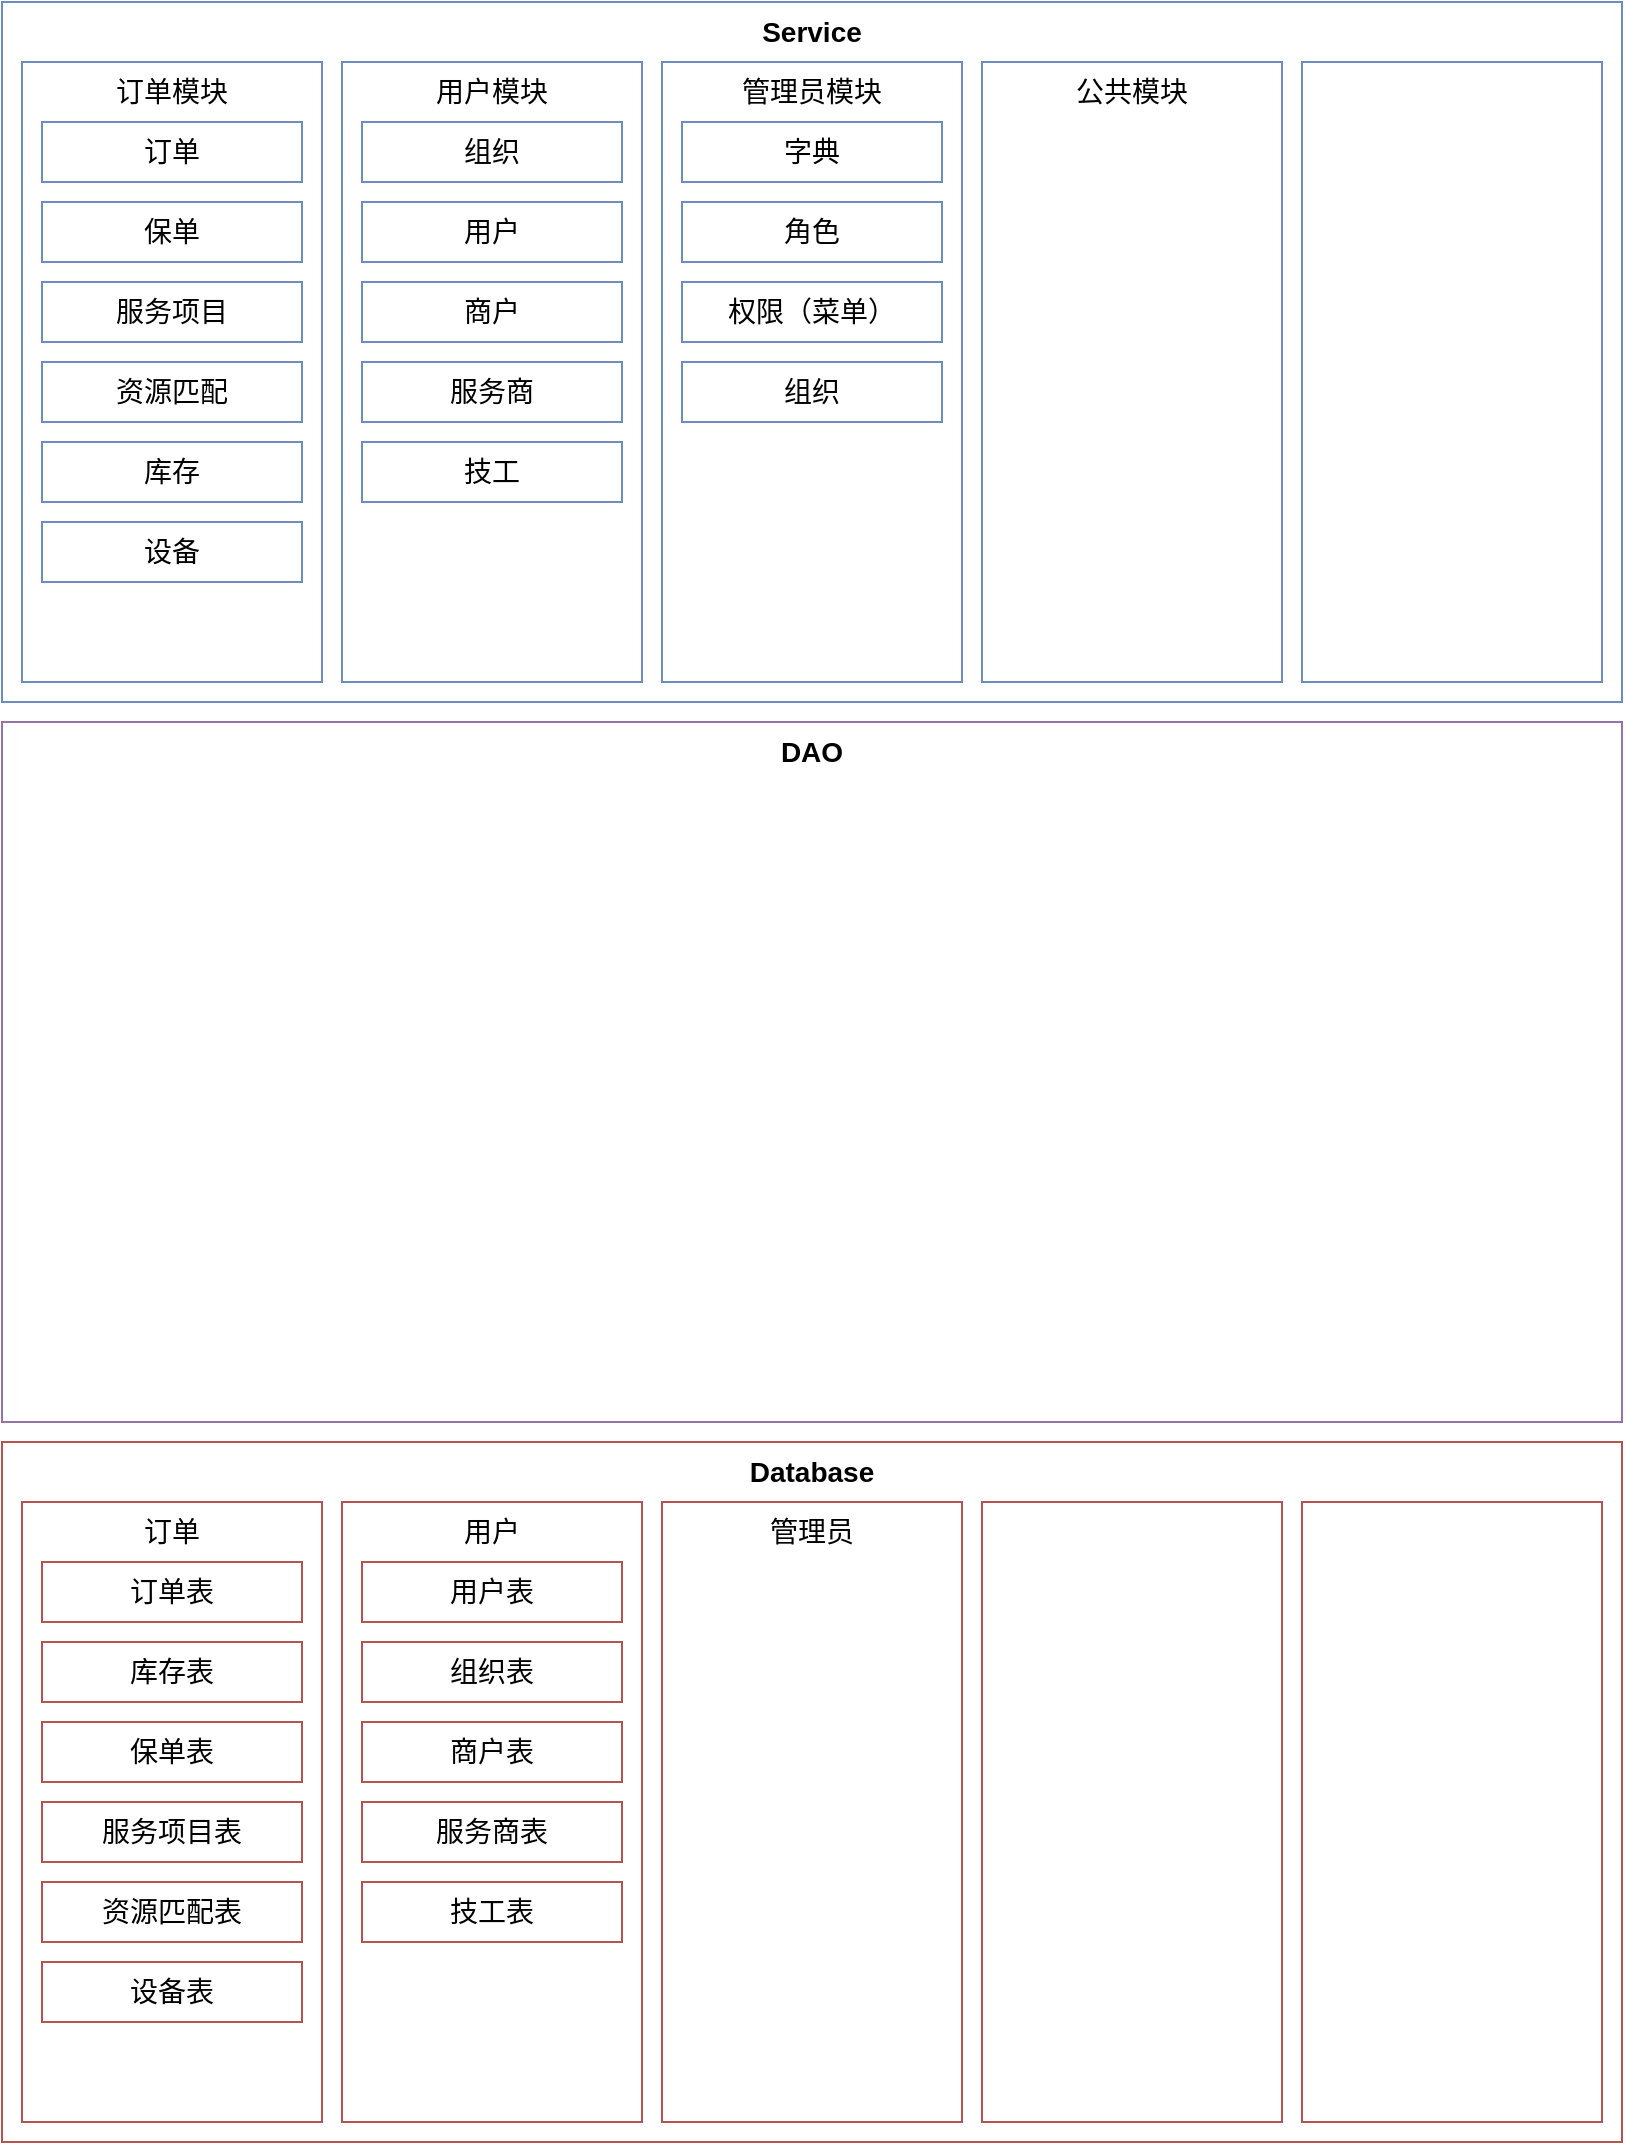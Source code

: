 <mxfile version="13.5.9" type="github">
  <diagram id="1bCNgV_drRjvz0shBA7y" name="Page-1">
    <mxGraphModel dx="1102" dy="563" grid="1" gridSize="10" guides="1" tooltips="1" connect="1" arrows="1" fold="1" page="1" pageScale="1" pageWidth="827" pageHeight="1169" math="0" shadow="0">
      <root>
        <mxCell id="0" />
        <mxCell id="1" parent="0" />
        <mxCell id="Akp1j36LhRfIPDxdq11B-5" value="Service" style="text;html=1;strokeColor=#6c8ebf;align=center;verticalAlign=top;whiteSpace=wrap;rounded=0;sketch=0;fontSize=14;fontStyle=1" vertex="1" parent="1">
          <mxGeometry x="10" y="10" width="810" height="350" as="geometry" />
        </mxCell>
        <mxCell id="Akp1j36LhRfIPDxdq11B-6" value="DAO" style="text;html=1;strokeColor=#9673a6;align=center;verticalAlign=top;whiteSpace=wrap;rounded=0;sketch=0;fontSize=14;fontStyle=1;" vertex="1" parent="1">
          <mxGeometry x="10" y="370" width="810" height="350" as="geometry" />
        </mxCell>
        <mxCell id="Akp1j36LhRfIPDxdq11B-8" value="Database" style="text;html=1;strokeColor=#b85450;align=center;verticalAlign=top;whiteSpace=wrap;rounded=0;sketch=0;fontSize=14;fontStyle=1;" vertex="1" parent="1">
          <mxGeometry x="10" y="730" width="810" height="350" as="geometry" />
        </mxCell>
        <mxCell id="Akp1j36LhRfIPDxdq11B-9" value="订单模块" style="rounded=0;whiteSpace=wrap;html=1;sketch=0;fontSize=14;align=center;strokeColor=#6c8ebf;labelPosition=center;verticalLabelPosition=middle;verticalAlign=top;fillColor=none;" vertex="1" parent="1">
          <mxGeometry x="20" y="40" width="150" height="310" as="geometry" />
        </mxCell>
        <mxCell id="Akp1j36LhRfIPDxdq11B-10" value="用户模块" style="rounded=0;whiteSpace=wrap;html=1;sketch=0;fontSize=14;align=center;strokeColor=#6c8ebf;labelPosition=center;verticalLabelPosition=middle;verticalAlign=top;fillColor=none;" vertex="1" parent="1">
          <mxGeometry x="180" y="40" width="150" height="310" as="geometry" />
        </mxCell>
        <mxCell id="Akp1j36LhRfIPDxdq11B-11" value="管理员模块" style="rounded=0;whiteSpace=wrap;html=1;sketch=0;fontSize=14;align=center;strokeColor=#6c8ebf;labelPosition=center;verticalLabelPosition=middle;verticalAlign=top;fillColor=none;" vertex="1" parent="1">
          <mxGeometry x="340" y="40" width="150" height="310" as="geometry" />
        </mxCell>
        <mxCell id="Akp1j36LhRfIPDxdq11B-12" value="公共模块" style="rounded=0;whiteSpace=wrap;html=1;sketch=0;fontSize=14;align=center;strokeColor=#6c8ebf;labelPosition=center;verticalLabelPosition=middle;verticalAlign=top;fillColor=none;" vertex="1" parent="1">
          <mxGeometry x="500" y="40" width="150" height="310" as="geometry" />
        </mxCell>
        <mxCell id="Akp1j36LhRfIPDxdq11B-13" value="" style="rounded=0;whiteSpace=wrap;html=1;sketch=0;fontSize=14;align=center;strokeColor=#6c8ebf;labelPosition=center;verticalLabelPosition=middle;verticalAlign=top;fillColor=none;" vertex="1" parent="1">
          <mxGeometry x="660" y="40" width="150" height="310" as="geometry" />
        </mxCell>
        <mxCell id="Akp1j36LhRfIPDxdq11B-14" value="订单" style="rounded=0;whiteSpace=wrap;html=1;sketch=0;fontSize=14;align=center;strokeColor=#6c8ebf;fillColor=none;" vertex="1" parent="1">
          <mxGeometry x="30" y="70" width="130" height="30" as="geometry" />
        </mxCell>
        <mxCell id="Akp1j36LhRfIPDxdq11B-15" value="保单" style="rounded=0;whiteSpace=wrap;html=1;sketch=0;fontSize=14;align=center;strokeColor=#6c8ebf;fillColor=none;" vertex="1" parent="1">
          <mxGeometry x="30" y="110" width="130" height="30" as="geometry" />
        </mxCell>
        <mxCell id="Akp1j36LhRfIPDxdq11B-16" value="服务项目" style="rounded=0;whiteSpace=wrap;html=1;sketch=0;fontSize=14;align=center;strokeColor=#6c8ebf;fillColor=none;" vertex="1" parent="1">
          <mxGeometry x="30" y="150" width="130" height="30" as="geometry" />
        </mxCell>
        <mxCell id="Akp1j36LhRfIPDxdq11B-17" value="资源匹配" style="rounded=0;whiteSpace=wrap;html=1;sketch=0;fontSize=14;align=center;strokeColor=#6c8ebf;fillColor=none;" vertex="1" parent="1">
          <mxGeometry x="30" y="190" width="130" height="30" as="geometry" />
        </mxCell>
        <mxCell id="Akp1j36LhRfIPDxdq11B-18" value="库存" style="rounded=0;whiteSpace=wrap;html=1;sketch=0;fontSize=14;align=center;strokeColor=#6c8ebf;fillColor=none;" vertex="1" parent="1">
          <mxGeometry x="30" y="230" width="130" height="30" as="geometry" />
        </mxCell>
        <mxCell id="Akp1j36LhRfIPDxdq11B-19" value="用户&lt;span style=&quot;color: rgba(0 , 0 , 0 , 0) ; font-family: monospace ; font-size: 0px&quot;&gt;%3CmxGraphModel%3E%3Croot%3E%3CmxCell%20id%3D%220%22%2F%3E%3CmxCell%20id%3D%221%22%20parent%3D%220%22%2F%3E%3CmxCell%20id%3D%222%22%20value%3D%22%E8%AE%A2%E5%8D%95%E7%AE%A1%E7%90%86%22%20style%3D%22rounded%3D0%3BwhiteSpace%3Dwrap%3Bhtml%3D1%3Bsketch%3D0%3BfontSize%3D14%3Balign%3Dcenter%3BstrokeColor%3D%236c8ebf%3BfillColor%3Dnone%3B%22%20vertex%3D%221%22%20parent%3D%221%22%3E%3CmxGeometry%20x%3D%2220%22%20y%3D%22120%22%20width%3D%22120%22%20height%3D%2230%22%20as%3D%22geometry%22%2F%3E%3C%2FmxCell%3E%3C%2Froot%3E%3C%2FmxGraphModel%3E&lt;/span&gt;" style="rounded=0;whiteSpace=wrap;html=1;sketch=0;fontSize=14;align=center;strokeColor=#6c8ebf;fillColor=none;" vertex="1" parent="1">
          <mxGeometry x="190" y="110" width="130" height="30" as="geometry" />
        </mxCell>
        <mxCell id="Akp1j36LhRfIPDxdq11B-20" value="商户" style="rounded=0;whiteSpace=wrap;html=1;sketch=0;fontSize=14;align=center;strokeColor=#6c8ebf;fillColor=none;" vertex="1" parent="1">
          <mxGeometry x="190" y="150" width="130" height="30" as="geometry" />
        </mxCell>
        <mxCell id="Akp1j36LhRfIPDxdq11B-21" value="服务商" style="rounded=0;whiteSpace=wrap;html=1;sketch=0;fontSize=14;align=center;strokeColor=#6c8ebf;fillColor=none;" vertex="1" parent="1">
          <mxGeometry x="190" y="190" width="130" height="30" as="geometry" />
        </mxCell>
        <mxCell id="Akp1j36LhRfIPDxdq11B-22" value="技工" style="rounded=0;whiteSpace=wrap;html=1;sketch=0;fontSize=14;align=center;strokeColor=#6c8ebf;fillColor=none;" vertex="1" parent="1">
          <mxGeometry x="190" y="230" width="130" height="30" as="geometry" />
        </mxCell>
        <mxCell id="Akp1j36LhRfIPDxdq11B-23" value="组织" style="rounded=0;whiteSpace=wrap;html=1;sketch=0;fontSize=14;align=center;strokeColor=#6c8ebf;fillColor=none;" vertex="1" parent="1">
          <mxGeometry x="190" y="70" width="130" height="30" as="geometry" />
        </mxCell>
        <mxCell id="Akp1j36LhRfIPDxdq11B-24" value="字典" style="rounded=0;whiteSpace=wrap;html=1;sketch=0;fontSize=14;align=center;strokeColor=#6c8ebf;fillColor=none;" vertex="1" parent="1">
          <mxGeometry x="350" y="70" width="130" height="30" as="geometry" />
        </mxCell>
        <mxCell id="Akp1j36LhRfIPDxdq11B-25" value="角色" style="rounded=0;whiteSpace=wrap;html=1;sketch=0;fontSize=14;align=center;strokeColor=#6c8ebf;fillColor=none;" vertex="1" parent="1">
          <mxGeometry x="350" y="110" width="130" height="30" as="geometry" />
        </mxCell>
        <mxCell id="Akp1j36LhRfIPDxdq11B-26" value="权限（菜单）" style="rounded=0;whiteSpace=wrap;html=1;sketch=0;fontSize=14;align=center;strokeColor=#6c8ebf;fillColor=none;" vertex="1" parent="1">
          <mxGeometry x="350" y="150" width="130" height="30" as="geometry" />
        </mxCell>
        <mxCell id="Akp1j36LhRfIPDxdq11B-27" value="组织" style="rounded=0;whiteSpace=wrap;html=1;sketch=0;fontSize=14;align=center;strokeColor=#6c8ebf;fillColor=none;" vertex="1" parent="1">
          <mxGeometry x="350" y="190" width="130" height="30" as="geometry" />
        </mxCell>
        <mxCell id="Akp1j36LhRfIPDxdq11B-28" value="设备" style="rounded=0;whiteSpace=wrap;html=1;sketch=0;fontSize=14;align=center;strokeColor=#6c8ebf;fillColor=none;" vertex="1" parent="1">
          <mxGeometry x="30" y="270" width="130" height="30" as="geometry" />
        </mxCell>
        <mxCell id="Akp1j36LhRfIPDxdq11B-30" value="订单" style="rounded=0;whiteSpace=wrap;html=1;sketch=0;fontSize=14;align=center;strokeColor=#b85450;fillColor=none;verticalAlign=top;" vertex="1" parent="1">
          <mxGeometry x="20" y="760" width="150" height="310" as="geometry" />
        </mxCell>
        <mxCell id="Akp1j36LhRfIPDxdq11B-31" value="用户" style="rounded=0;whiteSpace=wrap;html=1;sketch=0;fontSize=14;align=center;strokeColor=#b85450;fillColor=none;verticalAlign=top;" vertex="1" parent="1">
          <mxGeometry x="180" y="760" width="150" height="310" as="geometry" />
        </mxCell>
        <mxCell id="Akp1j36LhRfIPDxdq11B-32" value="管理员" style="rounded=0;whiteSpace=wrap;html=1;sketch=0;fontSize=14;align=center;strokeColor=#b85450;fillColor=none;verticalAlign=top;" vertex="1" parent="1">
          <mxGeometry x="340" y="760" width="150" height="310" as="geometry" />
        </mxCell>
        <mxCell id="Akp1j36LhRfIPDxdq11B-33" value="" style="rounded=0;whiteSpace=wrap;html=1;sketch=0;fontSize=14;align=center;strokeColor=#b85450;fillColor=none;verticalAlign=top;" vertex="1" parent="1">
          <mxGeometry x="500" y="760" width="150" height="310" as="geometry" />
        </mxCell>
        <mxCell id="Akp1j36LhRfIPDxdq11B-34" value="" style="rounded=0;whiteSpace=wrap;html=1;sketch=0;fontSize=14;align=center;strokeColor=#b85450;fillColor=none;verticalAlign=top;" vertex="1" parent="1">
          <mxGeometry x="660" y="760" width="150" height="310" as="geometry" />
        </mxCell>
        <mxCell id="Akp1j36LhRfIPDxdq11B-35" value="订单表" style="rounded=0;whiteSpace=wrap;html=1;sketch=0;fontSize=14;align=center;strokeColor=#b85450;fillColor=none;" vertex="1" parent="1">
          <mxGeometry x="30" y="790" width="130" height="30" as="geometry" />
        </mxCell>
        <mxCell id="Akp1j36LhRfIPDxdq11B-36" value="库存表" style="rounded=0;whiteSpace=wrap;html=1;sketch=0;fontSize=14;align=center;strokeColor=#b85450;fillColor=none;" vertex="1" parent="1">
          <mxGeometry x="30" y="830" width="130" height="30" as="geometry" />
        </mxCell>
        <mxCell id="Akp1j36LhRfIPDxdq11B-37" value="保单表" style="rounded=0;whiteSpace=wrap;html=1;sketch=0;fontSize=14;align=center;strokeColor=#b85450;fillColor=none;" vertex="1" parent="1">
          <mxGeometry x="30" y="870" width="130" height="30" as="geometry" />
        </mxCell>
        <mxCell id="Akp1j36LhRfIPDxdq11B-38" value="服务项目表" style="rounded=0;whiteSpace=wrap;html=1;sketch=0;fontSize=14;align=center;strokeColor=#b85450;fillColor=none;" vertex="1" parent="1">
          <mxGeometry x="30" y="910" width="130" height="30" as="geometry" />
        </mxCell>
        <mxCell id="Akp1j36LhRfIPDxdq11B-39" value="资源匹配表" style="rounded=0;whiteSpace=wrap;html=1;sketch=0;fontSize=14;align=center;strokeColor=#b85450;fillColor=none;" vertex="1" parent="1">
          <mxGeometry x="30" y="950" width="130" height="30" as="geometry" />
        </mxCell>
        <mxCell id="Akp1j36LhRfIPDxdq11B-40" value="用户表" style="rounded=0;whiteSpace=wrap;html=1;sketch=0;fontSize=14;align=center;strokeColor=#b85450;fillColor=none;" vertex="1" parent="1">
          <mxGeometry x="190" y="790" width="130" height="30" as="geometry" />
        </mxCell>
        <mxCell id="Akp1j36LhRfIPDxdq11B-41" value="组织表" style="rounded=0;whiteSpace=wrap;html=1;sketch=0;fontSize=14;align=center;strokeColor=#b85450;fillColor=none;" vertex="1" parent="1">
          <mxGeometry x="190" y="830" width="130" height="30" as="geometry" />
        </mxCell>
        <mxCell id="Akp1j36LhRfIPDxdq11B-42" value="商户表" style="rounded=0;whiteSpace=wrap;html=1;sketch=0;fontSize=14;align=center;strokeColor=#b85450;fillColor=none;" vertex="1" parent="1">
          <mxGeometry x="190" y="870" width="130" height="30" as="geometry" />
        </mxCell>
        <mxCell id="Akp1j36LhRfIPDxdq11B-43" value="服务商表" style="rounded=0;whiteSpace=wrap;html=1;sketch=0;fontSize=14;align=center;strokeColor=#b85450;fillColor=none;" vertex="1" parent="1">
          <mxGeometry x="190" y="910" width="130" height="30" as="geometry" />
        </mxCell>
        <mxCell id="Akp1j36LhRfIPDxdq11B-44" value="技工表" style="rounded=0;whiteSpace=wrap;html=1;sketch=0;fontSize=14;align=center;strokeColor=#b85450;fillColor=none;" vertex="1" parent="1">
          <mxGeometry x="190" y="950" width="130" height="30" as="geometry" />
        </mxCell>
        <mxCell id="Akp1j36LhRfIPDxdq11B-45" value="设备表" style="rounded=0;whiteSpace=wrap;html=1;sketch=0;fontSize=14;align=center;strokeColor=#b85450;fillColor=none;" vertex="1" parent="1">
          <mxGeometry x="30" y="990" width="130" height="30" as="geometry" />
        </mxCell>
      </root>
    </mxGraphModel>
  </diagram>
</mxfile>
